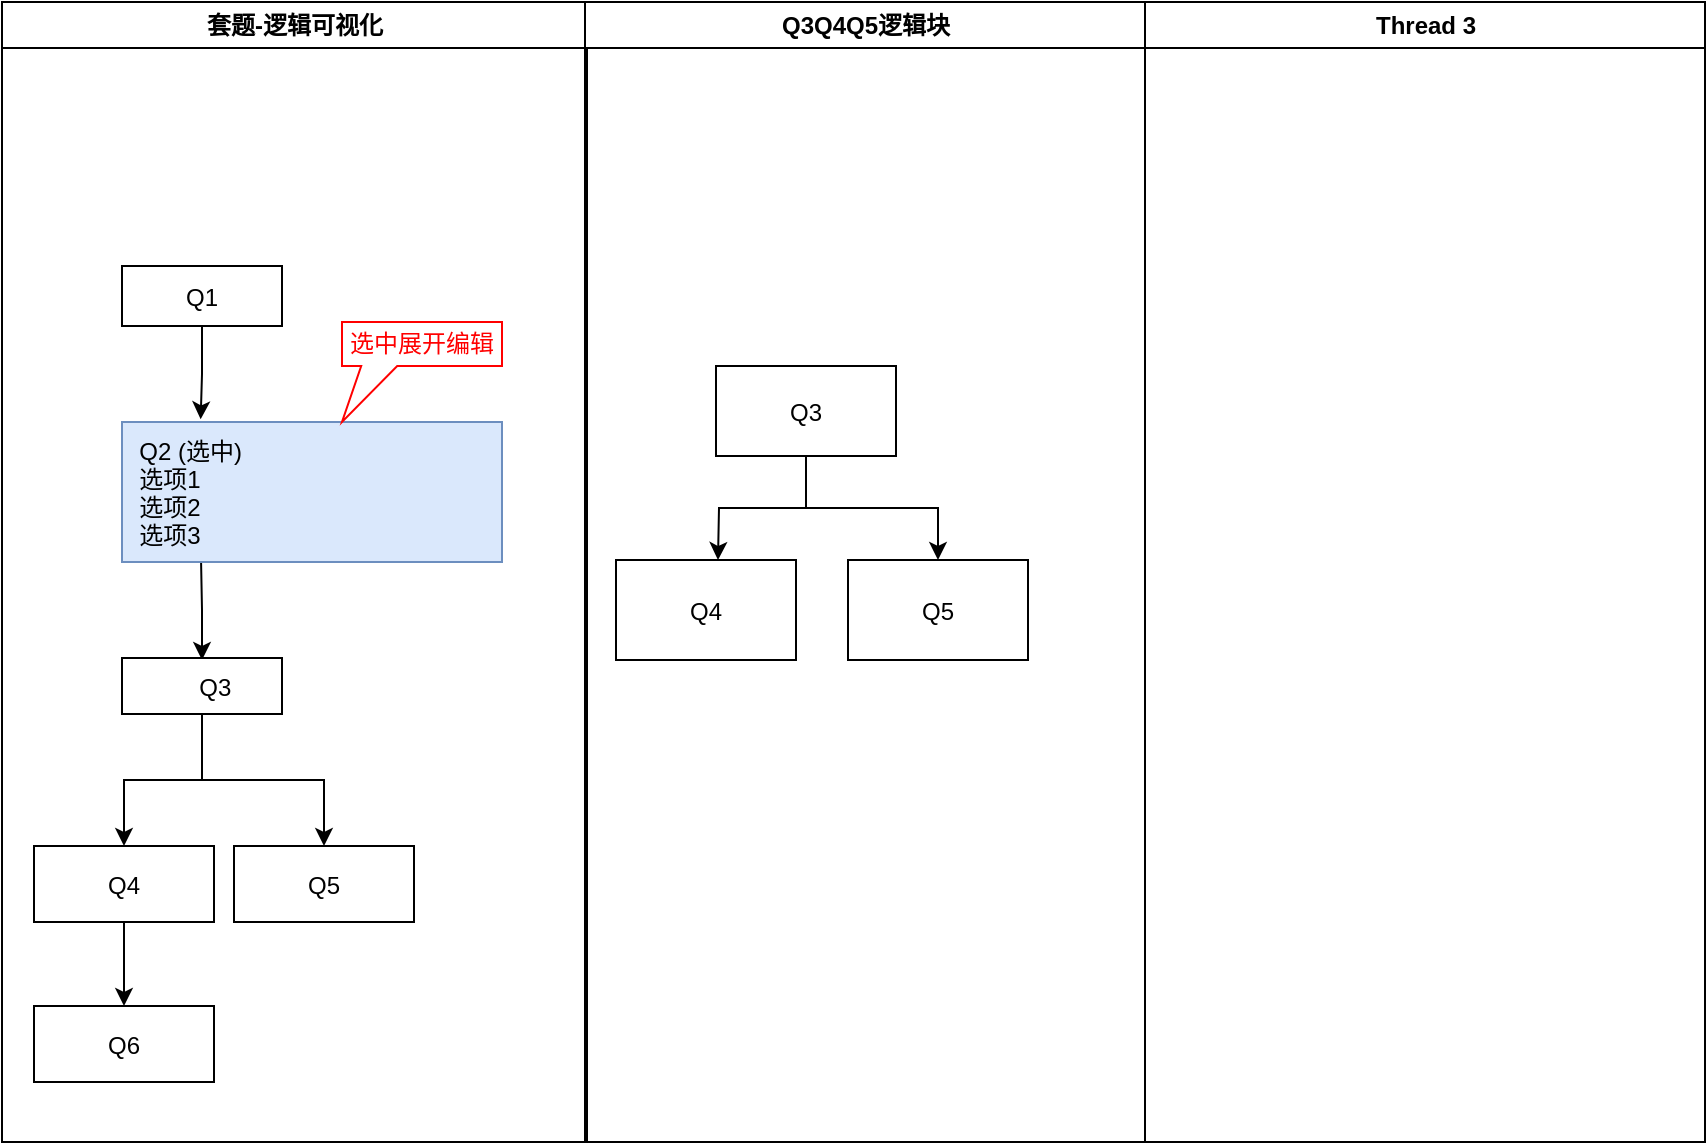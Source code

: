 <mxfile version="24.4.6" type="github">
  <diagram name="Page-1" id="e7e014a7-5840-1c2e-5031-d8a46d1fe8dd">
    <mxGraphModel dx="1068" dy="653" grid="1" gridSize="10" guides="1" tooltips="1" connect="1" arrows="1" fold="1" page="1" pageScale="1" pageWidth="1169" pageHeight="826" background="none" math="0" shadow="0">
      <root>
        <mxCell id="0" />
        <mxCell id="1" parent="0" />
        <mxCell id="2" value="套题-逻辑可视化" style="swimlane;whiteSpace=wrap" parent="1" vertex="1">
          <mxGeometry x="153" y="128" width="292.5" height="570" as="geometry">
            <mxRectangle x="164" y="128" width="130" height="30" as="alternateBounds" />
          </mxGeometry>
        </mxCell>
        <mxCell id="7" value="Q1" style="" parent="2" vertex="1">
          <mxGeometry x="60" y="132" width="80" height="30" as="geometry" />
        </mxCell>
        <mxCell id="MSC8bMfVmx7t9PHExw0h-65" style="edgeStyle=orthogonalEdgeStyle;rounded=0;orthogonalLoop=1;jettySize=auto;html=1;exitX=0.25;exitY=1;exitDx=0;exitDy=0;entryX=0.6;entryY=-0.036;entryDx=0;entryDy=0;entryPerimeter=0;" edge="1" parent="2">
          <mxGeometry relative="1" as="geometry">
            <mxPoint x="100" y="328.992" as="targetPoint" />
            <mxPoint x="99.5" y="278" as="sourcePoint" />
          </mxGeometry>
        </mxCell>
        <mxCell id="8" value="    &#xa;  Q2 (选中)&#xa;  选项1&#xa;  选项2&#xa;  选项3&#xa;" style="align=left;fillColor=#dae8fc;strokeColor=#6c8ebf;" parent="2" vertex="1">
          <mxGeometry x="60" y="210" width="190" height="70" as="geometry" />
        </mxCell>
        <mxCell id="MSC8bMfVmx7t9PHExw0h-67" value="" style="edgeStyle=orthogonalEdgeStyle;rounded=0;orthogonalLoop=1;jettySize=auto;html=1;" edge="1" parent="2" source="MSC8bMfVmx7t9PHExw0h-47" target="MSC8bMfVmx7t9PHExw0h-66">
          <mxGeometry relative="1" as="geometry" />
        </mxCell>
        <mxCell id="MSC8bMfVmx7t9PHExw0h-47" value="Q4" style="" vertex="1" parent="2">
          <mxGeometry x="16" y="422" width="90" height="38" as="geometry" />
        </mxCell>
        <mxCell id="MSC8bMfVmx7t9PHExw0h-51" value="Q5" style="" vertex="1" parent="2">
          <mxGeometry x="116" y="422" width="90" height="38" as="geometry" />
        </mxCell>
        <mxCell id="MSC8bMfVmx7t9PHExw0h-60" style="edgeStyle=orthogonalEdgeStyle;rounded=0;orthogonalLoop=1;jettySize=auto;html=1;entryX=0.207;entryY=-0.019;entryDx=0;entryDy=0;entryPerimeter=0;" edge="1" parent="2" source="7" target="8">
          <mxGeometry relative="1" as="geometry" />
        </mxCell>
        <mxCell id="MSC8bMfVmx7t9PHExw0h-63" style="edgeStyle=orthogonalEdgeStyle;rounded=0;orthogonalLoop=1;jettySize=auto;html=1;entryX=0.5;entryY=0;entryDx=0;entryDy=0;" edge="1" parent="2" source="MSC8bMfVmx7t9PHExw0h-62" target="MSC8bMfVmx7t9PHExw0h-47">
          <mxGeometry relative="1" as="geometry" />
        </mxCell>
        <mxCell id="MSC8bMfVmx7t9PHExw0h-64" style="edgeStyle=orthogonalEdgeStyle;rounded=0;orthogonalLoop=1;jettySize=auto;html=1;entryX=0.5;entryY=0;entryDx=0;entryDy=0;" edge="1" parent="2" source="MSC8bMfVmx7t9PHExw0h-62" target="MSC8bMfVmx7t9PHExw0h-51">
          <mxGeometry relative="1" as="geometry" />
        </mxCell>
        <mxCell id="MSC8bMfVmx7t9PHExw0h-62" value="    Q3" style="" vertex="1" parent="2">
          <mxGeometry x="60" y="328" width="80" height="28" as="geometry" />
        </mxCell>
        <mxCell id="MSC8bMfVmx7t9PHExw0h-66" value="Q6" style="" vertex="1" parent="2">
          <mxGeometry x="16" y="502" width="90" height="38" as="geometry" />
        </mxCell>
        <mxCell id="MSC8bMfVmx7t9PHExw0h-68" value="&lt;font style=&quot;font-size: 12px;&quot; color=&quot;#ff0000&quot;&gt;选中展开编辑&lt;/font&gt;" style="shape=callout;whiteSpace=wrap;html=1;perimeter=calloutPerimeter;position2=0;size=28;position=0.12;strokeColor=#FF0000;base=18;" vertex="1" parent="2">
          <mxGeometry x="170" y="160" width="80" height="50" as="geometry" />
        </mxCell>
        <mxCell id="3" value="Q3Q4Q5逻辑块" style="swimlane;whiteSpace=wrap" parent="1" vertex="1">
          <mxGeometry x="444.5" y="128" width="280" height="570" as="geometry">
            <mxRectangle x="444.5" y="128" width="120" height="30" as="alternateBounds" />
          </mxGeometry>
        </mxCell>
        <mxCell id="MSC8bMfVmx7t9PHExw0h-54" style="edgeStyle=orthogonalEdgeStyle;rounded=0;orthogonalLoop=1;jettySize=auto;html=1;entryX=0.5;entryY=0;entryDx=0;entryDy=0;" edge="1" parent="3" source="MSC8bMfVmx7t9PHExw0h-56">
          <mxGeometry relative="1" as="geometry">
            <mxPoint x="66.5" y="279" as="targetPoint" />
          </mxGeometry>
        </mxCell>
        <mxCell id="MSC8bMfVmx7t9PHExw0h-55" style="edgeStyle=orthogonalEdgeStyle;rounded=0;orthogonalLoop=1;jettySize=auto;html=1;entryX=0.5;entryY=0;entryDx=0;entryDy=0;" edge="1" parent="3" source="MSC8bMfVmx7t9PHExw0h-56" target="MSC8bMfVmx7t9PHExw0h-57">
          <mxGeometry relative="1" as="geometry" />
        </mxCell>
        <mxCell id="MSC8bMfVmx7t9PHExw0h-56" value="Q3" style="" vertex="1" parent="3">
          <mxGeometry x="65.5" y="182" width="90" height="45" as="geometry" />
        </mxCell>
        <mxCell id="MSC8bMfVmx7t9PHExw0h-57" value="Q5" style="" vertex="1" parent="3">
          <mxGeometry x="131.5" y="279" width="90" height="50" as="geometry" />
        </mxCell>
        <mxCell id="MSC8bMfVmx7t9PHExw0h-58" value="Q4" style="" vertex="1" parent="3">
          <mxGeometry x="15.5" y="279" width="90" height="50" as="geometry" />
        </mxCell>
        <mxCell id="4" value="Thread 3" style="swimlane;whiteSpace=wrap" parent="1" vertex="1">
          <mxGeometry x="724.5" y="128" width="280" height="570" as="geometry" />
        </mxCell>
      </root>
    </mxGraphModel>
  </diagram>
</mxfile>
